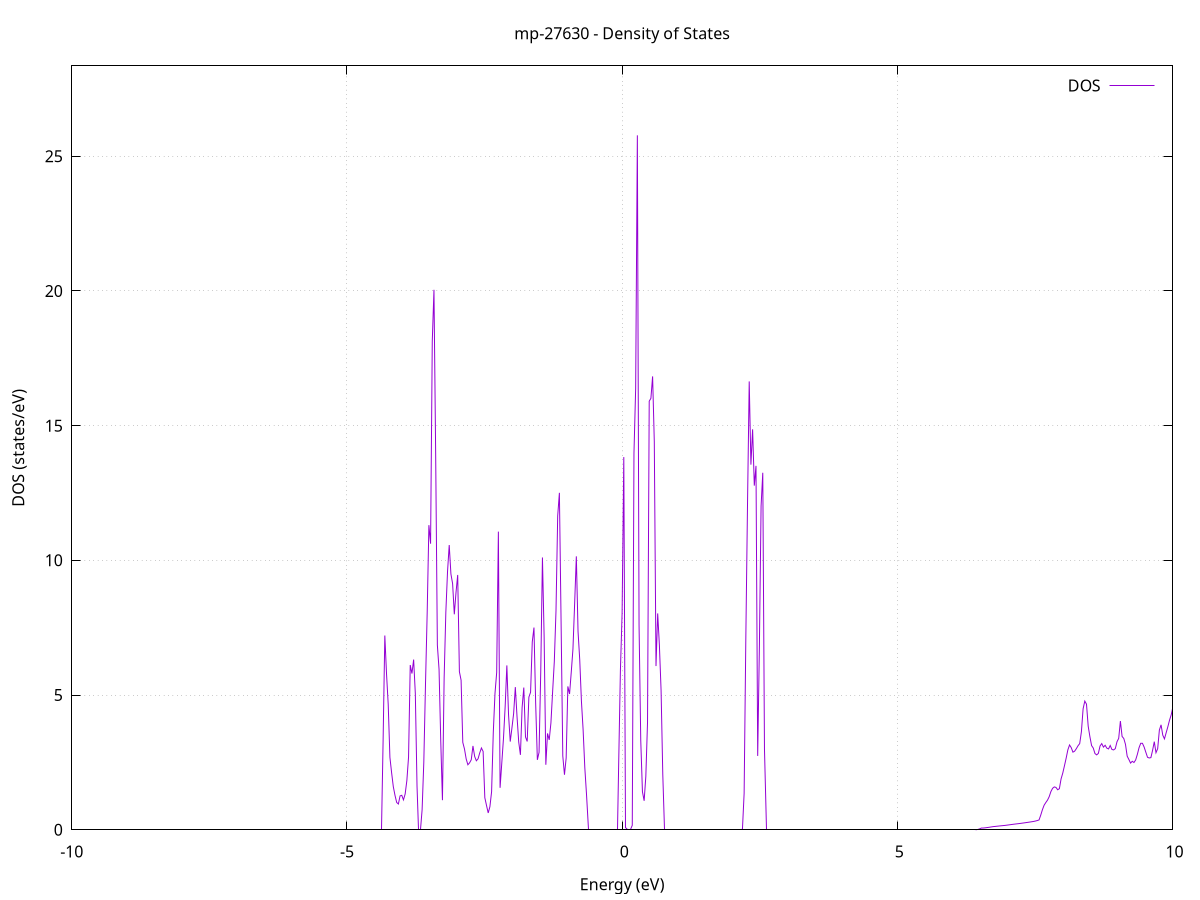 set title 'mp-27630 - Density of States'
set xlabel 'Energy (eV)'
set ylabel 'DOS (states/eV)'
set grid
set xrange [-10:10]
set yrange [0:28.354]
set xzeroaxis lt -1
set terminal png size 800,600
set output 'mp-27630_dos_gnuplot.png'
plot '-' using 1:2 with lines title 'DOS'
-46.071500 0.000000
-46.040700 0.000000
-46.009900 0.000000
-45.979100 0.000000
-45.948300 0.000000
-45.917500 0.000000
-45.886800 0.000000
-45.856000 0.000000
-45.825200 0.000000
-45.794400 0.000000
-45.763600 0.000000
-45.732800 0.000000
-45.702000 0.000000
-45.671200 0.000000
-45.640400 0.000000
-45.609600 0.000000
-45.578800 0.000000
-45.548000 0.000000
-45.517200 0.000000
-45.486400 0.000000
-45.455600 0.000000
-45.424800 0.000000
-45.394000 0.000000
-45.363200 0.000000
-45.332400 0.000000
-45.301600 0.000000
-45.270800 0.000000
-45.240000 0.000000
-45.209200 0.000000
-45.178400 0.000000
-45.147600 0.000000
-45.116900 0.000000
-45.086100 0.000000
-45.055300 0.000000
-45.024500 0.000000
-44.993700 0.000000
-44.962900 0.000000
-44.932100 0.000000
-44.901300 0.000000
-44.870500 0.000000
-44.839700 0.000000
-44.808900 0.000000
-44.778100 0.000000
-44.747300 0.000000
-44.716500 0.000000
-44.685700 0.000000
-44.654900 0.000000
-44.624100 0.000000
-44.593300 0.000000
-44.562500 0.000000
-44.531700 0.000000
-44.500900 0.000000
-44.470100 0.000000
-44.439300 0.000000
-44.408500 0.000000
-44.377700 0.000000
-44.347000 0.000000
-44.316200 0.000000
-44.285400 0.000000
-44.254600 0.000000
-44.223800 0.000000
-44.193000 0.000000
-44.162200 0.000000
-44.131400 0.000000
-44.100600 0.000000
-44.069800 0.000000
-44.039000 0.000000
-44.008200 0.000000
-43.977400 0.000000
-43.946600 0.000000
-43.915800 0.000000
-43.885000 0.000000
-43.854200 0.000000
-43.823400 0.000000
-43.792600 0.000000
-43.761800 0.000000
-43.731000 0.000000
-43.700200 0.000000
-43.669400 0.000000
-43.638600 0.000000
-43.607900 0.000000
-43.577100 0.000000
-43.546300 0.000000
-43.515500 0.000000
-43.484700 0.000000
-43.453900 0.000000
-43.423100 0.000000
-43.392300 0.000000
-43.361500 0.000000
-43.330700 0.000000
-43.299900 0.000000
-43.269100 649.935300
-43.238300 0.000000
-43.207500 0.000000
-43.176700 0.000000
-43.145900 0.000000
-43.115100 0.000000
-43.084300 0.000000
-43.053500 0.000000
-43.022700 0.000000
-42.991900 0.000000
-42.961100 0.000000
-42.930300 0.000000
-42.899500 0.000000
-42.868700 0.000000
-42.838000 0.000000
-42.807200 0.000000
-42.776400 0.000000
-42.745600 0.000000
-42.714800 0.000000
-42.684000 0.000000
-42.653200 0.000000
-42.622400 0.000000
-42.591600 0.000000
-42.560800 0.000000
-42.530000 0.000000
-42.499200 0.000000
-42.468400 0.000000
-42.437600 0.000000
-42.406800 0.000000
-42.376000 0.000000
-42.345200 0.000000
-42.314400 0.000000
-42.283600 0.000000
-42.252800 0.000000
-42.222000 0.000000
-42.191200 0.000000
-42.160400 0.000000
-42.129600 0.000000
-42.098800 0.000000
-42.068100 0.000000
-42.037300 0.000000
-42.006500 0.000000
-41.975700 0.000000
-41.944900 0.000000
-41.914100 0.000000
-41.883300 0.000000
-41.852500 0.000000
-41.821700 0.000000
-41.790900 0.000000
-41.760100 0.000000
-41.729300 0.000000
-41.698500 0.000000
-41.667700 0.000000
-41.636900 0.000000
-41.606100 0.000000
-41.575300 0.000000
-41.544500 0.000000
-41.513700 0.000000
-41.482900 0.000000
-41.452100 0.000000
-41.421300 0.000000
-41.390500 0.000000
-41.359700 0.000000
-41.329000 0.000000
-41.298200 0.000000
-41.267400 0.000000
-41.236600 0.000000
-41.205800 0.000000
-41.175000 0.000000
-41.144200 0.000000
-41.113400 0.000000
-41.082600 0.000000
-41.051800 0.000000
-41.021000 0.000000
-40.990200 0.000000
-40.959400 0.000000
-40.928600 0.000000
-40.897800 0.000000
-40.867000 0.000000
-40.836200 0.000000
-40.805400 0.000000
-40.774600 0.000000
-40.743800 0.000000
-40.713000 0.000000
-40.682200 0.000000
-40.651400 0.000000
-40.620600 0.000000
-40.589800 0.000000
-40.559100 0.000000
-40.528300 0.000000
-40.497500 0.000000
-40.466700 0.000000
-40.435900 0.000000
-40.405100 0.000000
-40.374300 0.000000
-40.343500 0.000000
-40.312700 0.000000
-40.281900 0.000000
-40.251100 0.000000
-40.220300 0.000000
-40.189500 0.000000
-40.158700 0.000000
-40.127900 0.000000
-40.097100 0.000000
-40.066300 0.000000
-40.035500 0.000000
-40.004700 0.000000
-39.973900 0.000000
-39.943100 0.000000
-39.912300 0.000000
-39.881500 0.000000
-39.850700 0.000000
-39.819900 0.000000
-39.789200 0.000000
-39.758400 0.000000
-39.727600 0.000000
-39.696800 0.000000
-39.666000 0.000000
-39.635200 0.000000
-39.604400 0.000000
-39.573600 0.000000
-39.542800 0.000000
-39.512000 0.000000
-39.481200 0.000000
-39.450400 0.000000
-39.419600 0.000000
-39.388800 0.000000
-39.358000 0.000000
-39.327200 0.000000
-39.296400 0.000000
-39.265600 0.000000
-39.234800 0.000000
-39.204000 0.000000
-39.173200 0.000000
-39.142400 0.000000
-39.111600 0.000000
-39.080800 0.000000
-39.050100 0.000000
-39.019300 0.000000
-38.988500 0.000000
-38.957700 0.000000
-38.926900 0.000000
-38.896100 0.000000
-38.865300 0.000000
-38.834500 0.000000
-38.803700 0.000000
-38.772900 0.000000
-38.742100 0.000000
-38.711300 0.000000
-38.680500 0.000000
-38.649700 0.000000
-38.618900 0.000000
-38.588100 0.000000
-38.557300 0.000000
-38.526500 0.000000
-38.495700 0.000000
-38.464900 0.000000
-38.434100 0.000000
-38.403300 0.000000
-38.372500 0.000000
-38.341700 0.000000
-38.310900 0.000000
-38.280200 0.000000
-38.249400 0.000000
-38.218600 0.000000
-38.187800 0.000000
-38.157000 0.000000
-38.126200 0.000000
-38.095400 0.000000
-38.064600 0.000000
-38.033800 0.000000
-38.003000 0.000000
-37.972200 0.000000
-37.941400 0.000000
-37.910600 0.000000
-37.879800 0.000000
-37.849000 0.000000
-37.818200 0.000000
-37.787400 0.000000
-37.756600 0.000000
-37.725800 0.000000
-37.695000 0.000000
-37.664200 0.000000
-37.633400 0.000000
-37.602600 0.000000
-37.571800 0.000000
-37.541000 0.000000
-37.510300 0.000000
-37.479500 0.000000
-37.448700 0.000000
-37.417900 0.000000
-37.387100 0.000000
-37.356300 0.000000
-37.325500 0.000000
-37.294700 0.000000
-37.263900 0.000000
-37.233100 0.000000
-37.202300 0.000000
-37.171500 0.000000
-37.140700 0.000000
-37.109900 0.000000
-37.079100 0.000000
-37.048300 0.000000
-37.017500 0.000000
-36.986700 0.000000
-36.955900 0.000000
-36.925100 0.000000
-36.894300 0.000000
-36.863500 0.000000
-36.832700 0.000000
-36.801900 0.000000
-36.771200 0.000000
-36.740400 0.000000
-36.709600 0.000000
-36.678800 0.000000
-36.648000 0.000000
-36.617200 0.000000
-36.586400 0.000000
-36.555600 0.000000
-36.524800 0.000000
-36.494000 0.000000
-36.463200 0.000000
-36.432400 0.000000
-36.401600 0.000000
-36.370800 0.000000
-36.340000 0.000000
-36.309200 0.000000
-36.278400 0.000000
-36.247600 0.000000
-36.216800 0.000000
-36.186000 0.000000
-36.155200 0.000000
-36.124400 0.000000
-36.093600 0.000000
-36.062800 0.000000
-36.032000 0.000000
-36.001300 0.000000
-35.970500 0.000000
-35.939700 0.000000
-35.908900 0.000000
-35.878100 0.000000
-35.847300 0.000000
-35.816500 0.000000
-35.785700 0.000000
-35.754900 0.000000
-35.724100 0.000000
-35.693300 0.000000
-35.662500 0.000000
-35.631700 0.000000
-35.600900 0.000000
-35.570100 0.000000
-35.539300 0.000000
-35.508500 0.000000
-35.477700 0.000000
-35.446900 0.000000
-35.416100 0.000000
-35.385300 0.000000
-35.354500 0.000000
-35.323700 0.000000
-35.292900 0.000000
-35.262100 0.000000
-35.231400 0.000000
-35.200600 0.000000
-35.169800 0.000000
-35.139000 0.000000
-35.108200 0.000000
-35.077400 0.000000
-35.046600 0.000000
-35.015800 0.000000
-34.985000 0.000000
-34.954200 0.000000
-34.923400 0.000000
-34.892600 0.000000
-34.861800 0.000000
-34.831000 0.000000
-34.800200 0.000000
-34.769400 0.000000
-34.738600 0.000000
-34.707800 0.000000
-34.677000 0.000000
-34.646200 0.000000
-34.615400 0.000000
-34.584600 0.000000
-34.553800 0.000000
-34.523000 0.000000
-34.492300 0.000000
-34.461500 0.000000
-34.430700 0.000000
-34.399900 0.000000
-34.369100 0.000000
-34.338300 0.000000
-34.307500 0.000000
-34.276700 0.000000
-34.245900 0.000000
-34.215100 0.000000
-34.184300 0.000000
-34.153500 0.000000
-34.122700 0.000000
-34.091900 0.000000
-34.061100 0.000000
-34.030300 0.000000
-33.999500 0.000000
-33.968700 0.000000
-33.937900 0.000000
-33.907100 0.000000
-33.876300 0.000000
-33.845500 0.000000
-33.814700 0.000000
-33.783900 0.000000
-33.753100 0.000000
-33.722400 0.000000
-33.691600 0.000000
-33.660800 0.000000
-33.630000 0.000000
-33.599200 0.000000
-33.568400 0.000000
-33.537600 0.000000
-33.506800 0.000000
-33.476000 0.000000
-33.445200 0.000000
-33.414400 0.000000
-33.383600 0.000000
-33.352800 0.000000
-33.322000 0.000000
-33.291200 0.000000
-33.260400 0.000000
-33.229600 0.000000
-33.198800 0.000000
-33.168000 0.000000
-33.137200 0.000000
-33.106400 0.000000
-33.075600 0.000000
-33.044800 0.000000
-33.014000 0.000000
-32.983200 0.000000
-32.952500 0.000000
-32.921700 0.000000
-32.890900 0.000000
-32.860100 0.000000
-32.829300 0.000000
-32.798500 0.000000
-32.767700 0.000000
-32.736900 0.000000
-32.706100 0.000000
-32.675300 0.000000
-32.644500 0.000000
-32.613700 0.000000
-32.582900 0.000000
-32.552100 0.000000
-32.521300 0.000000
-32.490500 0.000000
-32.459700 0.000000
-32.428900 0.000000
-32.398100 0.000000
-32.367300 0.000000
-32.336500 0.000000
-32.305700 0.000000
-32.274900 0.000000
-32.244100 0.000000
-32.213400 0.000000
-32.182600 0.000000
-32.151800 0.000000
-32.121000 0.000000
-32.090200 0.000000
-32.059400 0.000000
-32.028600 0.000000
-31.997800 0.000000
-31.967000 0.000000
-31.936200 0.000000
-31.905400 0.000000
-31.874600 0.000000
-31.843800 0.000000
-31.813000 0.000000
-31.782200 0.000000
-31.751400 0.000000
-31.720600 0.000000
-31.689800 0.000000
-31.659000 0.000000
-31.628200 0.000000
-31.597400 0.000000
-31.566600 0.000000
-31.535800 0.000000
-31.505000 0.000000
-31.474200 0.000000
-31.443500 0.000000
-31.412700 0.000000
-31.381900 0.000000
-31.351100 0.000000
-31.320300 0.000000
-31.289500 0.000000
-31.258700 0.000000
-31.227900 0.000000
-31.197100 0.000000
-31.166300 0.000000
-31.135500 0.000000
-31.104700 0.000000
-31.073900 0.000000
-31.043100 0.000000
-31.012300 0.000000
-30.981500 0.000000
-30.950700 0.000000
-30.919900 0.000000
-30.889100 0.000000
-30.858300 0.000000
-30.827500 0.000000
-30.796700 0.000000
-30.765900 0.000000
-30.735100 0.000000
-30.704300 0.000000
-30.673600 0.000000
-30.642800 0.000000
-30.612000 0.000000
-30.581200 0.000000
-30.550400 0.000000
-30.519600 0.000000
-30.488800 0.000000
-30.458000 0.000000
-30.427200 0.000000
-30.396400 0.000000
-30.365600 0.000000
-30.334800 0.000000
-30.304000 0.000000
-30.273200 0.000000
-30.242400 0.000000
-30.211600 0.000000
-30.180800 0.000000
-30.150000 0.000000
-30.119200 0.000000
-30.088400 0.000000
-30.057600 0.000000
-30.026800 0.000000
-29.996000 0.000000
-29.965200 0.000000
-29.934500 0.000000
-29.903700 0.000000
-29.872900 0.000000
-29.842100 0.000000
-29.811300 0.000000
-29.780500 0.000000
-29.749700 0.000000
-29.718900 0.000000
-29.688100 0.000000
-29.657300 0.000000
-29.626500 0.000000
-29.595700 0.000000
-29.564900 0.000000
-29.534100 0.000000
-29.503300 0.000000
-29.472500 0.000000
-29.441700 0.000000
-29.410900 0.000000
-29.380100 0.000000
-29.349300 0.000000
-29.318500 0.000000
-29.287700 0.000000
-29.256900 0.000000
-29.226100 0.000000
-29.195300 0.000000
-29.164600 0.000000
-29.133800 0.000000
-29.103000 0.000000
-29.072200 0.000000
-29.041400 0.000000
-29.010600 0.000000
-28.979800 0.000000
-28.949000 0.000000
-28.918200 0.000000
-28.887400 0.000000
-28.856600 0.000000
-28.825800 0.000000
-28.795000 0.000000
-28.764200 0.000000
-28.733400 0.000000
-28.702600 0.000000
-28.671800 0.000000
-28.641000 0.000000
-28.610200 0.000000
-28.579400 0.000000
-28.548600 0.000000
-28.517800 0.000000
-28.487000 0.000000
-28.456200 0.000000
-28.425400 0.000000
-28.394700 0.000000
-28.363900 0.000000
-28.333100 0.000000
-28.302300 0.000000
-28.271500 0.000000
-28.240700 0.000000
-28.209900 0.000000
-28.179100 0.000000
-28.148300 0.000000
-28.117500 0.000000
-28.086700 0.000000
-28.055900 0.000000
-28.025100 0.000000
-27.994300 0.000000
-27.963500 0.000000
-27.932700 0.000000
-27.901900 0.000000
-27.871100 0.000000
-27.840300 0.000000
-27.809500 0.000000
-27.778700 0.000000
-27.747900 0.000000
-27.717100 0.000000
-27.686300 0.000000
-27.655600 0.000000
-27.624800 0.000000
-27.594000 0.000000
-27.563200 0.000000
-27.532400 0.000000
-27.501600 0.000000
-27.470800 0.000000
-27.440000 0.000000
-27.409200 0.000000
-27.378400 0.000000
-27.347600 0.000000
-27.316800 0.000000
-27.286000 0.000000
-27.255200 0.000000
-27.224400 0.000000
-27.193600 0.000000
-27.162800 0.000000
-27.132000 0.000000
-27.101200 0.000000
-27.070400 0.000000
-27.039600 0.000000
-27.008800 0.000000
-26.978000 0.000000
-26.947200 0.000000
-26.916400 0.000000
-26.885700 0.000000
-26.854900 0.000000
-26.824100 0.000000
-26.793300 0.000000
-26.762500 0.000000
-26.731700 0.000000
-26.700900 0.000000
-26.670100 0.000000
-26.639300 0.000000
-26.608500 0.000000
-26.577700 0.000000
-26.546900 0.000000
-26.516100 0.000000
-26.485300 0.000000
-26.454500 0.000000
-26.423700 0.000000
-26.392900 0.000000
-26.362100 0.000000
-26.331300 0.000000
-26.300500 0.000000
-26.269700 0.000000
-26.238900 0.000000
-26.208100 0.000000
-26.177300 0.000000
-26.146500 0.000000
-26.115800 0.000000
-26.085000 0.000000
-26.054200 0.000000
-26.023400 0.000000
-25.992600 0.000000
-25.961800 0.000000
-25.931000 0.000000
-25.900200 0.000000
-25.869400 0.000000
-25.838600 0.000000
-25.807800 0.000000
-25.777000 0.000000
-25.746200 0.000000
-25.715400 0.000000
-25.684600 0.000000
-25.653800 0.000000
-25.623000 0.000000
-25.592200 0.000000
-25.561400 0.000000
-25.530600 0.000000
-25.499800 0.000000
-25.469000 0.000000
-25.438200 0.000000
-25.407400 0.000000
-25.376700 0.000000
-25.345900 0.000000
-25.315100 0.000000
-25.284300 0.000000
-25.253500 0.000000
-25.222700 0.000000
-25.191900 0.000000
-25.161100 0.000000
-25.130300 0.000000
-25.099500 0.000000
-25.068700 0.000000
-25.037900 0.000000
-25.007100 0.000000
-24.976300 0.000000
-24.945500 0.000000
-24.914700 0.000000
-24.883900 0.000000
-24.853100 0.000000
-24.822300 0.000000
-24.791500 0.000000
-24.760700 0.000000
-24.729900 0.000000
-24.699100 0.000000
-24.668300 0.000000
-24.637500 0.000000
-24.606800 0.000000
-24.576000 0.000000
-24.545200 0.000000
-24.514400 0.000000
-24.483600 0.000000
-24.452800 0.000000
-24.422000 0.000000
-24.391200 0.000000
-24.360400 0.000000
-24.329600 0.000000
-24.298800 0.000000
-24.268000 0.000000
-24.237200 0.000000
-24.206400 0.000000
-24.175600 0.000000
-24.144800 0.000000
-24.114000 0.000000
-24.083200 0.000000
-24.052400 0.000000
-24.021600 0.000000
-23.990800 0.000000
-23.960000 0.000000
-23.929200 0.000000
-23.898400 0.000000
-23.867600 0.000000
-23.836900 0.000000
-23.806100 0.000000
-23.775300 0.000000
-23.744500 0.000000
-23.713700 0.000000
-23.682900 0.000000
-23.652100 0.000000
-23.621300 0.000000
-23.590500 0.000000
-23.559700 0.000000
-23.528900 0.000000
-23.498100 0.000000
-23.467300 0.000000
-23.436500 0.000000
-23.405700 0.000000
-23.374900 0.000000
-23.344100 0.000000
-23.313300 0.000000
-23.282500 0.000000
-23.251700 0.000000
-23.220900 0.000000
-23.190100 0.000000
-23.159300 0.000000
-23.128500 0.000000
-23.097800 0.000000
-23.067000 0.000000
-23.036200 0.000000
-23.005400 0.000000
-22.974600 0.000000
-22.943800 0.000000
-22.913000 0.000000
-22.882200 0.000000
-22.851400 0.000000
-22.820600 0.000000
-22.789800 0.000000
-22.759000 0.000000
-22.728200 0.000000
-22.697400 0.000000
-22.666600 0.000000
-22.635800 0.000000
-22.605000 0.000000
-22.574200 0.000000
-22.543400 0.000000
-22.512600 0.000000
-22.481800 0.000000
-22.451000 0.000000
-22.420200 0.000000
-22.389400 0.000000
-22.358600 0.000000
-22.327900 0.000000
-22.297100 0.000000
-22.266300 0.000000
-22.235500 0.000000
-22.204700 0.000000
-22.173900 0.000000
-22.143100 0.000000
-22.112300 0.000000
-22.081500 0.000000
-22.050700 0.000000
-22.019900 0.000000
-21.989100 0.000000
-21.958300 0.000000
-21.927500 0.000000
-21.896700 0.000000
-21.865900 0.000000
-21.835100 0.000000
-21.804300 0.000000
-21.773500 0.000000
-21.742700 0.000000
-21.711900 0.000000
-21.681100 0.000000
-21.650300 0.000000
-21.619500 0.000000
-21.588700 0.000000
-21.558000 0.000000
-21.527200 0.000000
-21.496400 0.000000
-21.465600 0.000000
-21.434800 0.000000
-21.404000 0.000000
-21.373200 0.000000
-21.342400 0.000000
-21.311600 0.000000
-21.280800 0.000000
-21.250000 0.000000
-21.219200 0.000000
-21.188400 0.000000
-21.157600 0.000000
-21.126800 0.000000
-21.096000 0.000000
-21.065200 0.000000
-21.034400 0.000000
-21.003600 0.000000
-20.972800 0.000000
-20.942000 0.000000
-20.911200 0.000000
-20.880400 0.000000
-20.849600 0.000000
-20.818900 0.000000
-20.788100 0.000000
-20.757300 0.000000
-20.726500 0.000000
-20.695700 0.000000
-20.664900 0.000000
-20.634100 0.000000
-20.603300 0.000000
-20.572500 0.000000
-20.541700 0.000000
-20.510900 0.000000
-20.480100 0.000000
-20.449300 0.000000
-20.418500 0.000000
-20.387700 0.000000
-20.356900 0.000000
-20.326100 0.000000
-20.295300 0.000000
-20.264500 0.000000
-20.233700 0.000000
-20.202900 0.000000
-20.172100 0.000000
-20.141300 0.000000
-20.110500 0.000000
-20.079700 0.000000
-20.049000 0.000000
-20.018200 0.000000
-19.987400 0.000000
-19.956600 0.000000
-19.925800 0.000000
-19.895000 0.000000
-19.864200 0.000000
-19.833400 0.000000
-19.802600 0.000000
-19.771800 0.000000
-19.741000 0.000000
-19.710200 0.000000
-19.679400 0.000000
-19.648600 0.000000
-19.617800 0.000000
-19.587000 0.000000
-19.556200 0.000000
-19.525400 0.000000
-19.494600 0.000000
-19.463800 0.000000
-19.433000 0.000000
-19.402200 0.000000
-19.371400 0.000000
-19.340600 0.000000
-19.309800 0.000000
-19.279100 0.000000
-19.248300 0.000000
-19.217500 0.000000
-19.186700 0.000000
-19.155900 0.000000
-19.125100 0.000000
-19.094300 0.000000
-19.063500 0.000000
-19.032700 0.000000
-19.001900 0.000000
-18.971100 0.000000
-18.940300 0.000000
-18.909500 0.000000
-18.878700 0.000000
-18.847900 0.000000
-18.817100 0.000000
-18.786300 0.000000
-18.755500 0.000000
-18.724700 0.000000
-18.693900 0.000000
-18.663100 0.000000
-18.632300 0.000000
-18.601500 0.000000
-18.570700 0.000000
-18.540000 0.000000
-18.509200 0.000000
-18.478400 0.000000
-18.447600 0.000000
-18.416800 0.000000
-18.386000 0.000000
-18.355200 0.000000
-18.324400 0.000000
-18.293600 0.000000
-18.262800 0.000000
-18.232000 0.000000
-18.201200 0.000000
-18.170400 0.000000
-18.139600 0.000000
-18.108800 0.000000
-18.078000 0.000000
-18.047200 0.000000
-18.016400 0.000000
-17.985600 0.000000
-17.954800 0.000000
-17.924000 0.000000
-17.893200 0.000000
-17.862400 0.000000
-17.831600 0.000000
-17.800800 0.000000
-17.770100 0.000000
-17.739300 0.000000
-17.708500 0.000000
-17.677700 0.000000
-17.646900 0.000000
-17.616100 0.000000
-17.585300 0.000000
-17.554500 0.000000
-17.523700 0.000000
-17.492900 0.000000
-17.462100 0.000000
-17.431300 0.000000
-17.400500 0.000000
-17.369700 0.000000
-17.338900 0.000000
-17.308100 0.000000
-17.277300 0.000000
-17.246500 0.000000
-17.215700 0.000000
-17.184900 0.000000
-17.154100 0.000000
-17.123300 0.000000
-17.092500 0.000000
-17.061700 0.000000
-17.030900 0.000000
-17.000200 0.000000
-16.969400 0.000000
-16.938600 0.000000
-16.907800 0.000000
-16.877000 0.000000
-16.846200 0.000000
-16.815400 0.000000
-16.784600 0.000000
-16.753800 0.000000
-16.723000 0.000000
-16.692200 0.000000
-16.661400 0.000000
-16.630600 0.000000
-16.599800 0.000000
-16.569000 0.000000
-16.538200 0.000000
-16.507400 0.000000
-16.476600 0.000000
-16.445800 0.000000
-16.415000 0.000000
-16.384200 0.000000
-16.353400 0.000000
-16.322600 0.000000
-16.291800 0.000000
-16.261100 0.000000
-16.230300 0.000000
-16.199500 0.000000
-16.168700 0.000000
-16.137900 0.000000
-16.107100 0.000000
-16.076300 0.000000
-16.045500 0.000000
-16.014700 0.000000
-15.983900 0.000000
-15.953100 0.000000
-15.922300 0.000000
-15.891500 0.000000
-15.860700 0.000000
-15.829900 0.000000
-15.799100 0.000000
-15.768300 0.000000
-15.737500 0.000000
-15.706700 0.000000
-15.675900 0.000000
-15.645100 0.000000
-15.614300 0.000000
-15.583500 0.000000
-15.552700 0.000000
-15.521900 0.000000
-15.491200 0.000000
-15.460400 0.000000
-15.429600 0.000000
-15.398800 0.000000
-15.368000 0.000000
-15.337200 0.000000
-15.306400 0.000000
-15.275600 0.000000
-15.244800 0.000000
-15.214000 0.000000
-15.183200 0.000000
-15.152400 0.000000
-15.121600 0.000000
-15.090800 0.000000
-15.060000 0.000000
-15.029200 0.000000
-14.998400 0.000000
-14.967600 0.000000
-14.936800 0.000000
-14.906000 0.000000
-14.875200 0.000000
-14.844400 0.000000
-14.813600 0.000000
-14.782800 0.000000
-14.752000 0.000000
-14.721300 0.000000
-14.690500 0.000000
-14.659700 0.000000
-14.628900 0.080600
-14.598100 1.022900
-14.567300 1.823800
-14.536500 1.898900
-14.505700 1.943700
-14.474900 2.006400
-14.444100 2.092800
-14.413300 2.197900
-14.382500 2.317000
-14.351700 2.509300
-14.320900 2.843000
-14.290100 3.988500
-14.259300 3.605000
-14.228500 2.141800
-14.197700 1.302000
-14.166900 0.606000
-14.136100 0.000000
-14.105300 0.000000
-14.074500 0.961200
-14.043700 1.776700
-14.012900 5.096500
-13.982200 3.690500
-13.951400 2.858800
-13.920600 2.469200
-13.889800 2.295300
-13.859000 2.146000
-13.828200 2.030900
-13.797400 3.551200
-13.766600 4.031700
-13.735800 13.866200
-13.705000 21.556500
-13.674200 22.919800
-13.643400 15.251700
-13.612600 7.898800
-13.581800 16.598800
-13.551000 28.151100
-13.520200 0.000000
-13.489400 0.000000
-13.458600 0.000000
-13.427800 0.000000
-13.397000 0.000000
-13.366200 0.000000
-13.335400 0.000000
-13.304600 0.000000
-13.273800 0.000000
-13.243000 0.000000
-13.212300 0.000000
-13.181500 0.000000
-13.150700 0.000000
-13.119900 0.000000
-13.089100 0.000000
-13.058300 0.000000
-13.027500 0.000000
-12.996700 0.000000
-12.965900 0.000000
-12.935100 0.000000
-12.904300 0.000000
-12.873500 0.000000
-12.842700 0.000000
-12.811900 0.000000
-12.781100 0.000000
-12.750300 0.000000
-12.719500 0.000000
-12.688700 0.000000
-12.657900 0.000000
-12.627100 0.000000
-12.596300 0.000000
-12.565500 0.000000
-12.534700 0.000000
-12.503900 0.000000
-12.473100 0.000000
-12.442400 0.000000
-12.411600 0.000000
-12.380800 0.000000
-12.350000 0.000000
-12.319200 0.000000
-12.288400 0.000000
-12.257600 0.000000
-12.226800 0.000000
-12.196000 0.000000
-12.165200 0.000000
-12.134400 0.000000
-12.103600 0.000000
-12.072800 0.000000
-12.042000 0.000000
-12.011200 0.000000
-11.980400 0.000000
-11.949600 0.000000
-11.918800 0.000000
-11.888000 0.000000
-11.857200 0.000000
-11.826400 0.000000
-11.795600 0.000000
-11.764800 0.000000
-11.734000 0.000000
-11.703300 0.000000
-11.672500 0.000000
-11.641700 0.000000
-11.610900 0.000000
-11.580100 0.000000
-11.549300 0.000000
-11.518500 0.000000
-11.487700 0.000000
-11.456900 0.000000
-11.426100 0.000000
-11.395300 0.000000
-11.364500 0.000000
-11.333700 0.000000
-11.302900 0.000000
-11.272100 0.000000
-11.241300 0.000000
-11.210500 0.000000
-11.179700 0.000000
-11.148900 0.000000
-11.118100 0.000000
-11.087300 0.000000
-11.056500 0.000000
-11.025700 0.000000
-10.994900 0.000000
-10.964100 0.000000
-10.933400 0.000000
-10.902600 0.000000
-10.871800 0.000000
-10.841000 0.000000
-10.810200 0.000000
-10.779400 0.000000
-10.748600 0.000000
-10.717800 0.000000
-10.687000 0.000000
-10.656200 0.000000
-10.625400 0.000000
-10.594600 0.000000
-10.563800 0.000000
-10.533000 0.000000
-10.502200 0.000000
-10.471400 0.000000
-10.440600 0.000000
-10.409800 0.000000
-10.379000 0.000000
-10.348200 0.000000
-10.317400 0.000000
-10.286600 0.000000
-10.255800 0.000000
-10.225000 0.000000
-10.194200 0.000000
-10.163500 0.000000
-10.132700 0.000000
-10.101900 0.000000
-10.071100 0.000000
-10.040300 0.000000
-10.009500 0.000000
-9.978700 0.000000
-9.947900 0.000000
-9.917100 0.000000
-9.886300 0.000000
-9.855500 0.000000
-9.824700 0.000000
-9.793900 0.000000
-9.763100 0.000000
-9.732300 0.000000
-9.701500 0.000000
-9.670700 0.000000
-9.639900 0.000000
-9.609100 0.000000
-9.578300 0.000000
-9.547500 0.000000
-9.516700 0.000000
-9.485900 0.000000
-9.455100 0.000000
-9.424400 0.000000
-9.393600 0.000000
-9.362800 0.000000
-9.332000 0.000000
-9.301200 0.000000
-9.270400 0.000000
-9.239600 0.000000
-9.208800 0.000000
-9.178000 0.000000
-9.147200 0.000000
-9.116400 0.000000
-9.085600 0.000000
-9.054800 0.000000
-9.024000 0.000000
-8.993200 0.000000
-8.962400 0.000000
-8.931600 0.000000
-8.900800 0.000000
-8.870000 0.000000
-8.839200 0.000000
-8.808400 0.000000
-8.777600 0.000000
-8.746800 0.000000
-8.716000 0.000000
-8.685200 0.000000
-8.654500 0.000000
-8.623700 0.000000
-8.592900 0.000000
-8.562100 0.000000
-8.531300 0.000000
-8.500500 0.000000
-8.469700 0.000000
-8.438900 0.000000
-8.408100 0.000000
-8.377300 0.000000
-8.346500 0.000000
-8.315700 0.000000
-8.284900 0.000000
-8.254100 0.000000
-8.223300 0.000000
-8.192500 0.000000
-8.161700 0.000000
-8.130900 0.000000
-8.100100 0.000000
-8.069300 0.000000
-8.038500 0.000000
-8.007700 0.000000
-7.976900 0.000000
-7.946100 0.000000
-7.915300 0.000000
-7.884600 0.000000
-7.853800 0.000000
-7.823000 0.000000
-7.792200 0.000000
-7.761400 0.000000
-7.730600 0.000000
-7.699800 0.000000
-7.669000 0.000000
-7.638200 0.000000
-7.607400 0.000000
-7.576600 0.000000
-7.545800 0.000000
-7.515000 0.000000
-7.484200 0.000000
-7.453400 0.000000
-7.422600 0.000000
-7.391800 0.000000
-7.361000 0.000000
-7.330200 0.000000
-7.299400 0.000000
-7.268600 0.000000
-7.237800 0.000000
-7.207000 0.000000
-7.176200 0.000000
-7.145500 0.000000
-7.114700 0.000000
-7.083900 0.000000
-7.053100 0.000000
-7.022300 0.000000
-6.991500 0.000000
-6.960700 0.000000
-6.929900 0.000000
-6.899100 0.000000
-6.868300 0.000000
-6.837500 0.000000
-6.806700 0.000000
-6.775900 0.000000
-6.745100 0.000000
-6.714300 0.000000
-6.683500 0.000000
-6.652700 0.000000
-6.621900 0.000000
-6.591100 0.000000
-6.560300 0.000000
-6.529500 0.000000
-6.498700 0.000000
-6.467900 0.000000
-6.437100 0.000000
-6.406300 0.000000
-6.375600 0.000000
-6.344800 0.000000
-6.314000 0.000000
-6.283200 0.000000
-6.252400 0.000000
-6.221600 0.000000
-6.190800 0.000000
-6.160000 0.000000
-6.129200 0.000000
-6.098400 0.000000
-6.067600 0.000000
-6.036800 0.000000
-6.006000 0.000000
-5.975200 0.000000
-5.944400 0.000000
-5.913600 0.000000
-5.882800 0.000000
-5.852000 0.000000
-5.821200 0.000000
-5.790400 0.000000
-5.759600 0.000000
-5.728800 0.000000
-5.698000 0.000000
-5.667200 0.000000
-5.636400 0.000000
-5.605700 0.000000
-5.574900 0.000000
-5.544100 0.000000
-5.513300 0.000000
-5.482500 0.000000
-5.451700 0.000000
-5.420900 0.000000
-5.390100 0.000000
-5.359300 0.000000
-5.328500 0.000000
-5.297700 0.000000
-5.266900 0.000000
-5.236100 0.000000
-5.205300 0.000000
-5.174500 0.000000
-5.143700 0.000000
-5.112900 0.000000
-5.082100 0.000000
-5.051300 0.000000
-5.020500 0.000000
-4.989700 0.000000
-4.958900 0.000000
-4.928100 0.000000
-4.897300 0.000000
-4.866600 0.000000
-4.835800 0.000000
-4.805000 0.000000
-4.774200 0.000000
-4.743400 0.000000
-4.712600 0.000000
-4.681800 0.000000
-4.651000 0.000000
-4.620200 0.000000
-4.589400 0.000000
-4.558600 0.000000
-4.527800 0.000000
-4.497000 0.000000
-4.466200 0.000000
-4.435400 0.000000
-4.404600 0.000000
-4.373800 0.000000
-4.343000 3.355100
-4.312200 7.210400
-4.281400 5.793600
-4.250600 4.652700
-4.219800 2.688200
-4.189000 2.120200
-4.158200 1.601000
-4.127400 1.278400
-4.096700 1.013400
-4.065900 0.956900
-4.035100 1.257900
-4.004300 1.279800
-3.973500 1.109800
-3.942700 1.328900
-3.911900 1.824500
-3.881100 2.699200
-3.850300 6.115000
-3.819500 5.798900
-3.788700 6.316700
-3.757900 5.056000
-3.727100 1.618800
-3.696300 0.000000
-3.665500 0.000000
-3.634700 0.740100
-3.603900 2.502800
-3.573100 5.407000
-3.542300 8.070000
-3.511500 11.307400
-3.480700 10.618100
-3.449900 18.130300
-3.419100 20.041500
-3.388300 13.938200
-3.357500 6.854600
-3.326800 5.951300
-3.296000 3.299100
-3.265200 1.098200
-3.234400 5.632000
-3.203600 8.066800
-3.172800 9.581200
-3.142000 10.567800
-3.111200 9.494200
-3.080400 9.133800
-3.049600 7.998700
-3.018800 8.806100
-2.988000 9.458900
-2.957200 5.870000
-2.926400 5.552200
-2.895600 3.243800
-2.864800 2.998200
-2.834000 2.630300
-2.803200 2.413000
-2.772400 2.484200
-2.741600 2.600000
-2.710800 3.111100
-2.680000 2.723600
-2.649200 2.561100
-2.618400 2.634000
-2.587700 2.852900
-2.556900 3.035700
-2.526100 2.906600
-2.495300 1.190800
-2.464500 0.902600
-2.433700 0.624400
-2.402900 0.855800
-2.372100 1.414200
-2.341300 3.615600
-2.310500 5.060100
-2.279700 5.836600
-2.248900 11.068100
-2.218100 1.557700
-2.187300 2.468300
-2.156500 3.386300
-2.125700 4.572400
-2.094900 6.101700
-2.064100 4.264100
-2.033300 3.273200
-2.002500 3.781000
-1.971700 4.313500
-1.940900 5.296300
-1.910100 4.202600
-1.879300 3.258200
-1.848500 2.780700
-1.817800 4.536000
-1.787000 5.278300
-1.756200 3.445600
-1.725400 3.278000
-1.694600 4.923900
-1.663800 5.105500
-1.633000 6.975500
-1.602200 7.505800
-1.571400 4.693200
-1.540600 2.595300
-1.509800 2.874000
-1.479000 5.876900
-1.448200 10.107600
-1.417400 7.151000
-1.386600 2.413400
-1.355800 3.575900
-1.325000 3.336400
-1.294200 3.965900
-1.263400 5.119200
-1.232600 6.241200
-1.201800 8.133400
-1.171000 11.649300
-1.140200 12.506200
-1.109400 7.707700
-1.078600 2.742800
-1.047900 2.042700
-1.017100 2.665600
-0.986300 5.321800
-0.955500 5.040300
-0.924700 5.847300
-0.893900 6.707200
-0.863100 8.397700
-0.832300 10.149300
-0.801500 7.366100
-0.770700 6.316600
-0.739900 4.774300
-0.709100 3.711300
-0.678300 2.304100
-0.647500 1.314700
-0.616700 0.000000
-0.585900 0.000000
-0.555100 0.000000
-0.524300 0.000000
-0.493500 0.000000
-0.462700 0.000000
-0.431900 0.000000
-0.401100 0.000000
-0.370300 0.000000
-0.339500 0.000000
-0.308800 0.000000
-0.278000 0.000000
-0.247200 0.000000
-0.216400 0.000000
-0.185600 0.000000
-0.154800 0.000000
-0.124000 0.000000
-0.093200 0.000000
-0.062400 2.523200
-0.031600 5.919600
-0.000800 8.025300
0.030000 13.834300
0.060800 0.082600
0.091600 0.000000
0.122400 0.000000
0.153200 0.000000
0.184000 0.165900
0.214800 13.974500
0.245600 16.383100
0.276400 25.776400
0.307200 7.606500
0.338000 3.320800
0.368800 1.412700
0.399600 1.075600
0.430400 1.983900
0.461100 3.981300
0.491900 15.908000
0.522700 16.015100
0.553500 16.828500
0.584300 14.398300
0.615100 6.077600
0.645900 8.029400
0.676700 6.854200
0.707500 5.176200
0.738300 2.063900
0.769100 0.000000
0.799900 0.000000
0.830700 0.000000
0.861500 0.000000
0.892300 0.000000
0.923100 0.000000
0.953900 0.000000
0.984700 0.000000
1.015500 0.000000
1.046300 0.000000
1.077100 0.000000
1.107900 0.000000
1.138700 0.000000
1.169500 0.000000
1.200300 0.000000
1.231000 0.000000
1.261800 0.000000
1.292600 0.000000
1.323400 0.000000
1.354200 0.000000
1.385000 0.000000
1.415800 0.000000
1.446600 0.000000
1.477400 0.000000
1.508200 0.000000
1.539000 0.000000
1.569800 0.000000
1.600600 0.000000
1.631400 0.000000
1.662200 0.000000
1.693000 0.000000
1.723800 0.000000
1.754600 0.000000
1.785400 0.000000
1.816200 0.000000
1.847000 0.000000
1.877800 0.000000
1.908600 0.000000
1.939400 0.000000
1.970100 0.000000
2.000900 0.000000
2.031700 0.000000
2.062500 0.000000
2.093300 0.000000
2.124100 0.000000
2.154900 0.000000
2.185700 0.016000
2.216500 1.354300
2.247300 7.112100
2.278100 12.104900
2.308900 16.643300
2.339700 13.553500
2.370500 14.863900
2.401300 12.773300
2.432100 13.507800
2.462900 2.741600
2.493700 6.792000
2.524500 12.011500
2.555300 13.251000
2.586100 2.994500
2.616900 0.000000
2.647700 0.000000
2.678500 0.000000
2.709300 0.000000
2.740000 0.000000
2.770800 0.000000
2.801600 0.000000
2.832400 0.000000
2.863200 0.000000
2.894000 0.000000
2.924800 0.000000
2.955600 0.000000
2.986400 0.000000
3.017200 0.000000
3.048000 0.000000
3.078800 0.000000
3.109600 0.000000
3.140400 0.000000
3.171200 0.000000
3.202000 0.000000
3.232800 0.000000
3.263600 0.000000
3.294400 0.000000
3.325200 0.000000
3.356000 0.000000
3.386800 0.000000
3.417600 0.000000
3.448400 0.000000
3.479200 0.000000
3.509900 0.000000
3.540700 0.000000
3.571500 0.000000
3.602300 0.000000
3.633100 0.000000
3.663900 0.000000
3.694700 0.000000
3.725500 0.000000
3.756300 0.000000
3.787100 0.000000
3.817900 0.000000
3.848700 0.000000
3.879500 0.000000
3.910300 0.000000
3.941100 0.000000
3.971900 0.000000
4.002700 0.000000
4.033500 0.000000
4.064300 0.000000
4.095100 0.000000
4.125900 0.000000
4.156700 0.000000
4.187500 0.000000
4.218300 0.000000
4.249000 0.000000
4.279800 0.000000
4.310600 0.000000
4.341400 0.000000
4.372200 0.000000
4.403000 0.000000
4.433800 0.000000
4.464600 0.000000
4.495400 0.000000
4.526200 0.000000
4.557000 0.000000
4.587800 0.000000
4.618600 0.000000
4.649400 0.000000
4.680200 0.000000
4.711000 0.000000
4.741800 0.000000
4.772600 0.000000
4.803400 0.000000
4.834200 0.000000
4.865000 0.000000
4.895800 0.000000
4.926600 0.000000
4.957400 0.000000
4.988200 0.000000
5.018900 0.000000
5.049700 0.000000
5.080500 0.000000
5.111300 0.000000
5.142100 0.000000
5.172900 0.000000
5.203700 0.000000
5.234500 0.000000
5.265300 0.000000
5.296100 0.000000
5.326900 0.000000
5.357700 0.000000
5.388500 0.000000
5.419300 0.000000
5.450100 0.000000
5.480900 0.000000
5.511700 0.000000
5.542500 0.000000
5.573300 0.000000
5.604100 0.000000
5.634900 0.000000
5.665700 0.000000
5.696500 0.000000
5.727300 0.000000
5.758100 0.000000
5.788800 0.000000
5.819600 0.000000
5.850400 0.000000
5.881200 0.000000
5.912000 0.000000
5.942800 0.000000
5.973600 0.000000
6.004400 0.000000
6.035200 0.000000
6.066000 0.000000
6.096800 0.000000
6.127600 0.000000
6.158400 0.000000
6.189200 0.000000
6.220000 0.000000
6.250800 0.000000
6.281600 0.000000
6.312400 0.000000
6.343200 0.000000
6.374000 0.000000
6.404800 0.000000
6.435600 0.002800
6.466400 0.014300
6.497200 0.034500
6.527900 0.064500
6.558700 0.065000
6.589500 0.070400
6.620300 0.078900
6.651100 0.087900
6.681900 0.097300
6.712700 0.107400
6.743500 0.117300
6.774300 0.123700
6.805100 0.130700
6.835900 0.137400
6.866700 0.144300
6.897500 0.150200
6.928300 0.156400
6.959100 0.163200
6.989900 0.171300
7.020700 0.179800
7.051500 0.188700
7.082300 0.197300
7.113100 0.205800
7.143900 0.213400
7.174700 0.220900
7.205500 0.228400
7.236300 0.236300
7.267100 0.245200
7.297800 0.254300
7.328600 0.263300
7.359400 0.272500
7.390200 0.281800
7.421000 0.291300
7.451800 0.301200
7.482600 0.312300
7.513400 0.326000
7.544200 0.343600
7.575000 0.364700
7.605800 0.542400
7.636600 0.746300
7.667400 0.912100
7.698200 1.011400
7.729000 1.101300
7.759800 1.229600
7.790600 1.417800
7.821400 1.539300
7.852200 1.590600
7.883000 1.571500
7.913800 1.484700
7.944600 1.525200
7.975400 1.888200
8.006200 2.103800
8.037000 2.376800
8.067700 2.657100
8.098500 2.964800
8.129300 3.147900
8.160100 3.049200
8.190900 2.881100
8.221700 2.917600
8.252500 3.009900
8.283300 3.117500
8.314100 3.199700
8.344900 3.641200
8.375700 4.490500
8.406500 4.776300
8.437300 4.663400
8.468100 3.846500
8.498900 3.458900
8.529700 3.126000
8.560500 3.032600
8.591300 2.829500
8.622100 2.779800
8.652900 2.835400
8.683700 3.110200
8.714500 3.198800
8.745300 3.068500
8.776100 3.136700
8.806800 3.029600
8.837600 3.000500
8.868400 3.127800
8.899200 2.981700
8.930000 2.963700
8.960800 3.012300
8.991600 3.267500
9.022400 3.393100
9.053200 4.034500
9.084000 3.463900
9.114800 3.389100
9.145600 3.170200
9.176400 2.733400
9.207200 2.609400
9.238000 2.475100
9.268800 2.542200
9.299600 2.496700
9.330400 2.591000
9.361200 2.797100
9.392000 3.045800
9.422800 3.210800
9.453600 3.210000
9.484400 3.071100
9.515200 2.878900
9.546000 2.690900
9.576700 2.664700
9.607500 2.678400
9.638300 2.950800
9.669100 3.270900
9.699900 2.860600
9.730700 3.010600
9.761500 3.701400
9.792300 3.895400
9.823100 3.513700
9.853900 3.373400
9.884700 3.600400
9.915500 3.823000
9.946300 4.070900
9.977100 4.269800
10.007900 4.567900
10.038700 4.280100
10.069500 3.810100
10.100300 3.773700
10.131100 4.206400
10.161900 4.685500
10.192700 5.211200
10.223500 5.765200
10.254300 4.256400
10.285100 4.063700
10.315900 4.063200
10.346600 4.191900
10.377400 3.681700
10.408200 3.550800
10.439000 3.717500
10.469800 3.882300
10.500600 3.788500
10.531400 3.510000
10.562200 3.360700
10.593000 3.491100
10.623800 3.522500
10.654600 3.459600
10.685400 3.515900
10.716200 4.287400
10.747000 3.568000
10.777800 3.366000
10.808600 3.461900
10.839400 3.783000
10.870200 4.080300
10.901000 3.292200
10.931800 2.768000
10.962600 2.615100
10.993400 2.533200
11.024200 2.935700
11.055000 3.023200
11.085700 3.011400
11.116500 2.953200
11.147300 3.026600
11.178100 3.036400
11.208900 3.288300
11.239700 3.922400
11.270500 4.224100
11.301300 4.510700
11.332100 4.840600
11.362900 4.780400
11.393700 4.540100
11.424500 4.516900
11.455300 4.374100
11.486100 4.474200
11.516900 4.567300
11.547700 4.903000
11.578500 5.602200
11.609300 5.103000
11.640100 4.819600
11.670900 4.840100
11.701700 4.981000
11.732500 4.943100
11.763300 5.372400
11.794100 5.166500
11.824900 4.325200
11.855600 4.013700
11.886400 4.997500
11.917200 5.152900
11.948000 4.954100
11.978800 4.570500
12.009600 4.060200
12.040400 3.893200
12.071200 3.704500
12.102000 3.333500
12.132800 2.703800
12.163600 1.782500
12.194400 1.365400
12.225200 0.966700
12.256000 0.763300
12.286800 0.604900
12.317600 0.272700
12.348400 0.112400
12.379200 0.045100
12.410000 0.007400
12.440800 0.000000
12.471600 0.000000
12.502400 0.000000
12.533200 0.000000
12.564000 0.000000
12.594800 0.000000
12.625500 0.000000
12.656300 0.000000
12.687100 0.000000
12.717900 0.000000
12.748700 0.000000
12.779500 0.000000
12.810300 0.000000
12.841100 0.000000
12.871900 0.000000
12.902700 0.000000
12.933500 0.000000
12.964300 0.000000
12.995100 0.000000
13.025900 0.000000
13.056700 0.000000
13.087500 0.000000
13.118300 0.000000
13.149100 0.000000
13.179900 0.000000
13.210700 0.000000
13.241500 0.000000
13.272300 0.000000
13.303100 0.000000
13.333900 0.000000
13.364600 0.000000
13.395400 0.000000
13.426200 0.000000
13.457000 0.000000
13.487800 0.000000
13.518600 0.000000
13.549400 0.000000
13.580200 0.000000
13.611000 0.000000
13.641800 0.000000
13.672600 0.000000
13.703400 0.000000
13.734200 0.000000
13.765000 0.000000
13.795800 0.000000
13.826600 0.000000
13.857400 0.000000
13.888200 0.000000
13.919000 0.000000
13.949800 0.000000
13.980600 0.000000
14.011400 0.000000
14.042200 0.000000
14.073000 0.000000
14.103800 0.000000
14.134500 0.000000
14.165300 0.000000
14.196100 0.000000
14.226900 0.000000
14.257700 0.000000
14.288500 0.000000
14.319300 0.000000
14.350100 0.000000
14.380900 0.000000
14.411700 0.000000
14.442500 0.000000
14.473300 0.000000
14.504100 0.000000
14.534900 0.000000
14.565700 0.000000
14.596500 0.000000
14.627300 0.000000
14.658100 0.000000
14.688900 0.000000
14.719700 0.000000
14.750500 0.000000
14.781300 0.000000
14.812100 0.000000
14.842900 0.000000
14.873700 0.000000
14.904400 0.000000
14.935200 0.000000
14.966000 0.000000
14.996800 0.000000
15.027600 0.000000
15.058400 0.000000
15.089200 0.000000
15.120000 0.000000
15.150800 0.000000
15.181600 0.000000
15.212400 0.000000
15.243200 0.000000
15.274000 0.000000
15.304800 0.000000
15.335600 0.000000
15.366400 0.000000
15.397200 0.000000
15.428000 0.000000
15.458800 0.000000
15.489600 0.000000
15.520400 0.000000
e
